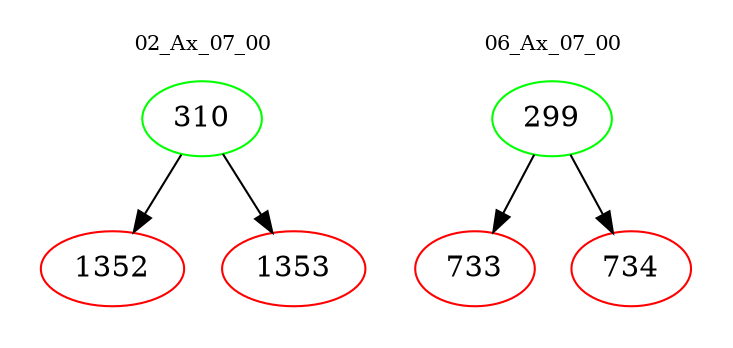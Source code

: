 digraph{
subgraph cluster_0 {
color = white
label = "02_Ax_07_00";
fontsize=10;
T0_310 [label="310", color="green"]
T0_310 -> T0_1352 [color="black"]
T0_1352 [label="1352", color="red"]
T0_310 -> T0_1353 [color="black"]
T0_1353 [label="1353", color="red"]
}
subgraph cluster_1 {
color = white
label = "06_Ax_07_00";
fontsize=10;
T1_299 [label="299", color="green"]
T1_299 -> T1_733 [color="black"]
T1_733 [label="733", color="red"]
T1_299 -> T1_734 [color="black"]
T1_734 [label="734", color="red"]
}
}
